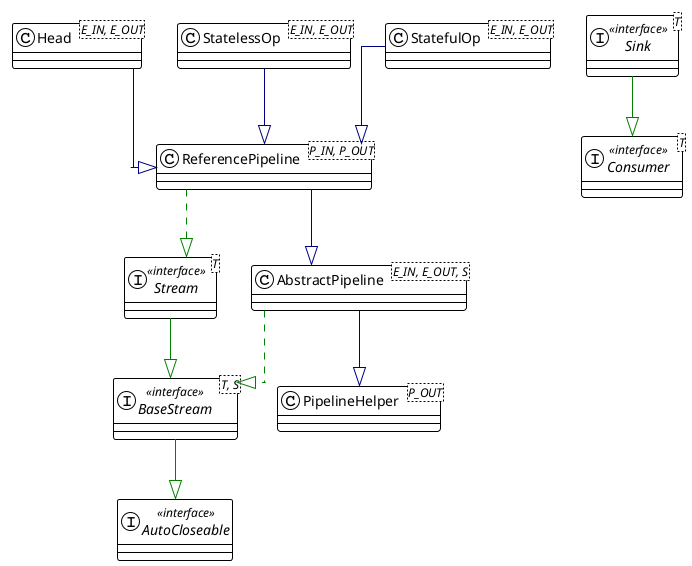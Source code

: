 @startuml

!theme plain
top to bottom direction
skinparam linetype ortho

class AbstractPipeline<E_IN, E_OUT, S>
interface AutoCloseable << interface >>
interface BaseStream<T, S> << interface >>
class PipelineHelper<P_OUT>
class ReferencePipeline<P_IN, P_OUT>
interface Stream<T> << interface >>
class Head<E_IN, E_OUT>
class StatelessOp<E_IN, E_OUT>
class StatefulOp<E_IN, E_OUT>
interface Sink<T> << interface >>
interface Consumer<T> << interface >>

AbstractPipeline   -[#008200,dashed]-^  BaseStream
AbstractPipeline   -[#000082,plain]-^  PipelineHelper
BaseStream         -[#008200,plain]-^  AutoCloseable
ReferencePipeline  -[#000082,plain]-^  AbstractPipeline
ReferencePipeline  -[#008200,dashed]-^  Stream
Stream             -[#008200,plain]-^  BaseStream
Head  -[#000082,plain]-^  ReferencePipeline
StatelessOp  -[#000082,plain]-^  ReferencePipeline
StatefulOp  -[#000082,plain]-^  ReferencePipeline
Sink             -[#008200,plain]-^  Consumer
@enduml
